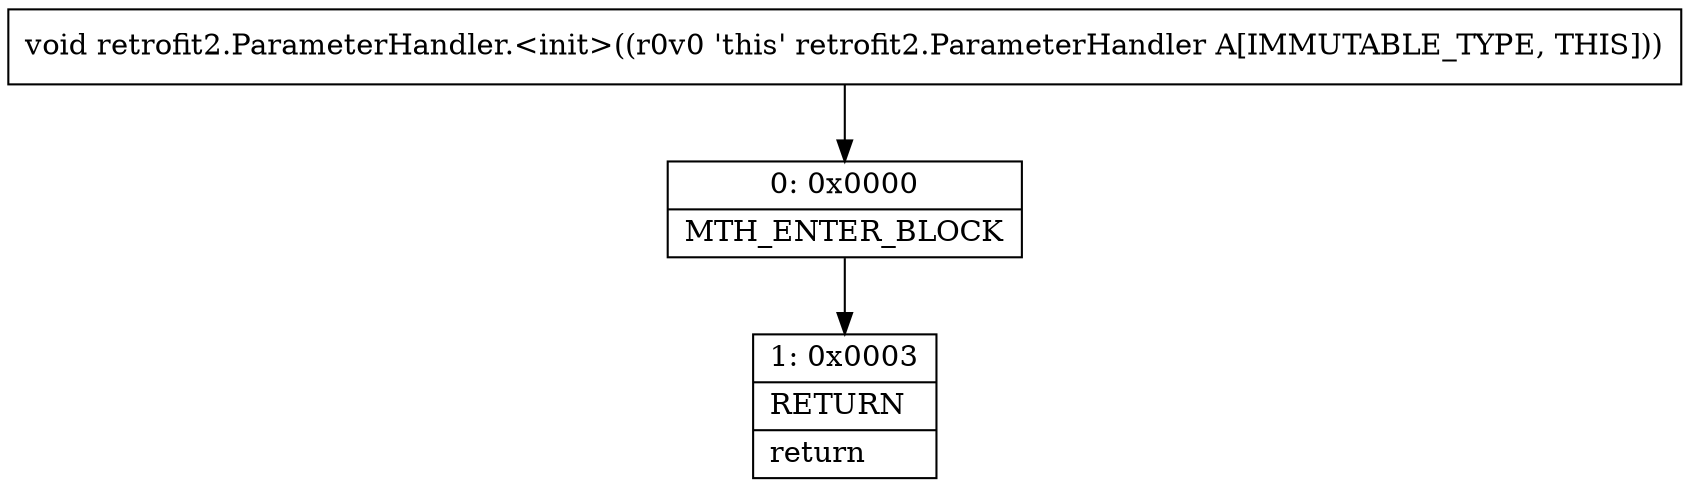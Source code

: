 digraph "CFG forretrofit2.ParameterHandler.\<init\>()V" {
Node_0 [shape=record,label="{0\:\ 0x0000|MTH_ENTER_BLOCK\l}"];
Node_1 [shape=record,label="{1\:\ 0x0003|RETURN\l|return\l}"];
MethodNode[shape=record,label="{void retrofit2.ParameterHandler.\<init\>((r0v0 'this' retrofit2.ParameterHandler A[IMMUTABLE_TYPE, THIS])) }"];
MethodNode -> Node_0;
Node_0 -> Node_1;
}

